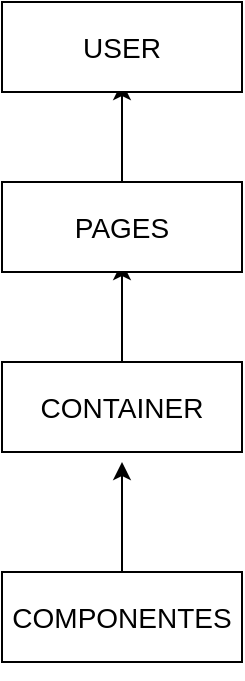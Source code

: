 <mxfile version="24.5.3" type="device">
  <diagram name="Página-1" id="NFUqf0pXGyuBx9hBLAAT">
    <mxGraphModel dx="1098" dy="820" grid="1" gridSize="10" guides="1" tooltips="1" connect="1" arrows="1" fold="1" page="1" pageScale="1" pageWidth="827" pageHeight="1169" math="0" shadow="0">
      <root>
        <mxCell id="0" />
        <mxCell id="1" parent="0" />
        <mxCell id="2Rp4pVJbDSMFDLC9fIOo-7" style="edgeStyle=orthogonalEdgeStyle;rounded=0;orthogonalLoop=1;jettySize=auto;html=1;" edge="1" parent="1" source="2Rp4pVJbDSMFDLC9fIOo-3">
          <mxGeometry relative="1" as="geometry">
            <mxPoint x="420" y="480" as="targetPoint" />
          </mxGeometry>
        </mxCell>
        <mxCell id="2Rp4pVJbDSMFDLC9fIOo-3" value="&lt;font style=&quot;font-size: 14px;&quot;&gt;COMPONENTES&lt;/font&gt;" style="rounded=0;whiteSpace=wrap;html=1;" vertex="1" parent="1">
          <mxGeometry x="360" y="535" width="120" height="45" as="geometry" />
        </mxCell>
        <mxCell id="2Rp4pVJbDSMFDLC9fIOo-4" style="edgeStyle=orthogonalEdgeStyle;rounded=0;orthogonalLoop=1;jettySize=auto;html=1;exitX=0.5;exitY=1;exitDx=0;exitDy=0;" edge="1" parent="1" source="2Rp4pVJbDSMFDLC9fIOo-3" target="2Rp4pVJbDSMFDLC9fIOo-3">
          <mxGeometry relative="1" as="geometry" />
        </mxCell>
        <mxCell id="2Rp4pVJbDSMFDLC9fIOo-9" style="edgeStyle=orthogonalEdgeStyle;rounded=0;orthogonalLoop=1;jettySize=auto;html=1;" edge="1" parent="1" source="2Rp4pVJbDSMFDLC9fIOo-6">
          <mxGeometry relative="1" as="geometry">
            <mxPoint x="420" y="380" as="targetPoint" />
          </mxGeometry>
        </mxCell>
        <mxCell id="2Rp4pVJbDSMFDLC9fIOo-6" value="&lt;font style=&quot;font-size: 14px;&quot;&gt;CONTAINER&lt;/font&gt;" style="rounded=0;whiteSpace=wrap;html=1;" vertex="1" parent="1">
          <mxGeometry x="360" y="430" width="120" height="45" as="geometry" />
        </mxCell>
        <mxCell id="2Rp4pVJbDSMFDLC9fIOo-11" style="edgeStyle=orthogonalEdgeStyle;rounded=0;orthogonalLoop=1;jettySize=auto;html=1;" edge="1" parent="1" source="2Rp4pVJbDSMFDLC9fIOo-8">
          <mxGeometry relative="1" as="geometry">
            <mxPoint x="420" y="290" as="targetPoint" />
          </mxGeometry>
        </mxCell>
        <mxCell id="2Rp4pVJbDSMFDLC9fIOo-8" value="&lt;span style=&quot;font-size: 14px;&quot;&gt;PAGES&lt;/span&gt;" style="rounded=0;whiteSpace=wrap;html=1;" vertex="1" parent="1">
          <mxGeometry x="360" y="340" width="120" height="45" as="geometry" />
        </mxCell>
        <mxCell id="2Rp4pVJbDSMFDLC9fIOo-10" value="&lt;span style=&quot;font-size: 14px;&quot;&gt;USER&lt;/span&gt;" style="rounded=0;whiteSpace=wrap;html=1;" vertex="1" parent="1">
          <mxGeometry x="360" y="250" width="120" height="45" as="geometry" />
        </mxCell>
      </root>
    </mxGraphModel>
  </diagram>
</mxfile>
